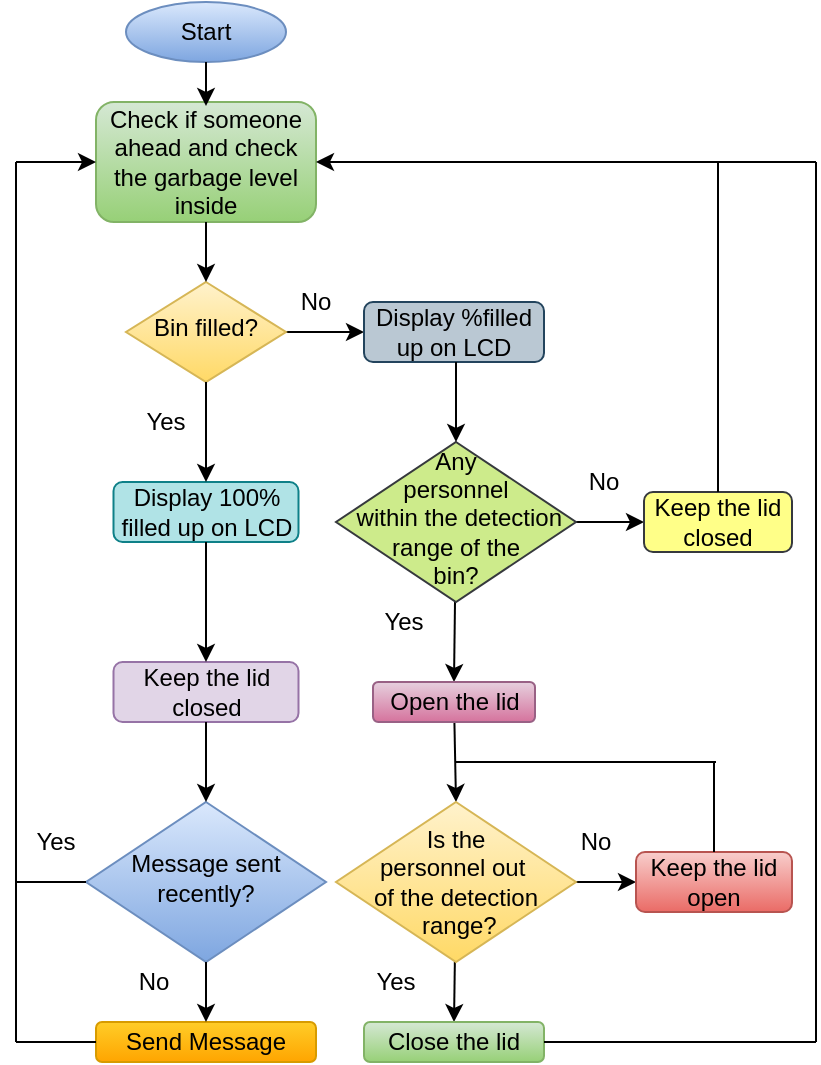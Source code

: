 <mxfile version="12.9.6" type="google" pages="2"><diagram id="C5RBs43oDa-KdzZeNtuy" name="Page-1"><mxGraphModel dx="1038" dy="580" grid="1" gridSize="10" guides="1" tooltips="1" connect="1" arrows="1" fold="1" page="1" pageScale="1" pageWidth="827" pageHeight="1169" math="0" shadow="0"><root><mxCell id="WIyWlLk6GJQsqaUBKTNV-0"/><mxCell id="WIyWlLk6GJQsqaUBKTNV-1" parent="WIyWlLk6GJQsqaUBKTNV-0"/><mxCell id="JhQTygfk8RkImjvZcpvd-46" style="edgeStyle=none;rounded=0;orthogonalLoop=1;jettySize=auto;html=1;entryX=0;entryY=0.5;entryDx=0;entryDy=0;" parent="WIyWlLk6GJQsqaUBKTNV-1" source="WIyWlLk6GJQsqaUBKTNV-6" target="JhQTygfk8RkImjvZcpvd-6" edge="1"><mxGeometry relative="1" as="geometry"/></mxCell><mxCell id="WIyWlLk6GJQsqaUBKTNV-6" value="Bin filled?" style="rhombus;whiteSpace=wrap;html=1;shadow=0;fontFamily=Helvetica;fontSize=12;align=center;strokeWidth=1;spacing=6;spacingTop=-4;fillColor=#fff2cc;strokeColor=#d6b656;gradientColor=#ffd966;" parent="WIyWlLk6GJQsqaUBKTNV-1" vertex="1"><mxGeometry x="175" y="350" width="80" height="50" as="geometry"/></mxCell><mxCell id="WIyWlLk6GJQsqaUBKTNV-10" value="Message sent recently?" style="rhombus;whiteSpace=wrap;html=1;shadow=0;fontFamily=Helvetica;fontSize=12;align=center;strokeWidth=1;spacing=6;spacingTop=-4;gradientColor=#7ea6e0;fillColor=#dae8fc;strokeColor=#6c8ebf;" parent="WIyWlLk6GJQsqaUBKTNV-1" vertex="1"><mxGeometry x="155" y="610" width="120" height="80" as="geometry"/></mxCell><mxCell id="WIyWlLk6GJQsqaUBKTNV-11" value="Send Message" style="rounded=1;whiteSpace=wrap;html=1;fontSize=12;glass=0;strokeWidth=1;shadow=0;gradientColor=#ffa500;fillColor=#ffcd28;strokeColor=#d79b00;" parent="WIyWlLk6GJQsqaUBKTNV-1" vertex="1"><mxGeometry x="160" y="720" width="110" height="20" as="geometry"/></mxCell><mxCell id="GanwIeOVQIO9EZxEDEVo-0" value="Start" style="ellipse;whiteSpace=wrap;html=1;fillColor=#dae8fc;strokeColor=#6c8ebf;gradientColor=#7ea6e0;" parent="WIyWlLk6GJQsqaUBKTNV-1" vertex="1"><mxGeometry x="175" y="210" width="80" height="30" as="geometry"/></mxCell><mxCell id="GanwIeOVQIO9EZxEDEVo-2" value="Keep the lid closed" style="rounded=1;whiteSpace=wrap;html=1;fontSize=12;glass=0;strokeWidth=1;shadow=0;fillColor=#e1d5e7;strokeColor=#9673a6;" parent="WIyWlLk6GJQsqaUBKTNV-1" vertex="1"><mxGeometry x="168.75" y="540" width="92.5" height="30" as="geometry"/></mxCell><mxCell id="JhQTygfk8RkImjvZcpvd-36" style="edgeStyle=none;rounded=0;orthogonalLoop=1;jettySize=auto;html=1;entryX=0.5;entryY=0;entryDx=0;entryDy=0;" parent="WIyWlLk6GJQsqaUBKTNV-1" source="GanwIeOVQIO9EZxEDEVo-4" target="GanwIeOVQIO9EZxEDEVo-11" edge="1"><mxGeometry relative="1" as="geometry"/></mxCell><mxCell id="JhQTygfk8RkImjvZcpvd-43" style="edgeStyle=none;rounded=0;orthogonalLoop=1;jettySize=auto;html=1;entryX=0;entryY=0.5;entryDx=0;entryDy=0;" parent="WIyWlLk6GJQsqaUBKTNV-1" source="GanwIeOVQIO9EZxEDEVo-4" target="GanwIeOVQIO9EZxEDEVo-13" edge="1"><mxGeometry relative="1" as="geometry"/></mxCell><mxCell id="GanwIeOVQIO9EZxEDEVo-4" value="&lt;div&gt;Any &lt;br&gt;&lt;/div&gt;&lt;div&gt;personnel&lt;/div&gt;&amp;nbsp;within the detection range of the &lt;br&gt;bin?" style="rhombus;whiteSpace=wrap;html=1;shadow=0;fontFamily=Helvetica;fontSize=12;align=center;strokeWidth=1;spacing=6;spacingTop=-4;fillColor=#cdeb8b;strokeColor=#36393d;" parent="WIyWlLk6GJQsqaUBKTNV-1" vertex="1"><mxGeometry x="280" y="430" width="120" height="80" as="geometry"/></mxCell><mxCell id="JhQTygfk8RkImjvZcpvd-37" style="edgeStyle=none;rounded=0;orthogonalLoop=1;jettySize=auto;html=1;entryX=0.5;entryY=0;entryDx=0;entryDy=0;" parent="WIyWlLk6GJQsqaUBKTNV-1" source="GanwIeOVQIO9EZxEDEVo-11" target="JhQTygfk8RkImjvZcpvd-11" edge="1"><mxGeometry relative="1" as="geometry"/></mxCell><mxCell id="GanwIeOVQIO9EZxEDEVo-11" value="Open the lid" style="rounded=1;whiteSpace=wrap;html=1;fontSize=12;glass=0;strokeWidth=1;shadow=0;gradientColor=#d5739d;fillColor=#e6d0de;strokeColor=#996185;arcSize=13;" parent="WIyWlLk6GJQsqaUBKTNV-1" vertex="1"><mxGeometry x="298.5" y="550" width="81" height="20" as="geometry"/></mxCell><mxCell id="GanwIeOVQIO9EZxEDEVo-13" value="Keep the lid closed" style="rounded=1;whiteSpace=wrap;html=1;fontSize=12;glass=0;strokeWidth=1;shadow=0;fillColor=#ffff88;strokeColor=#36393d;" parent="WIyWlLk6GJQsqaUBKTNV-1" vertex="1"><mxGeometry x="434" y="455" width="74" height="30" as="geometry"/></mxCell><mxCell id="7HgBqXHFqB-Y6EP0mjxl-0" value="Check if someone ahead and check the garbage level inside" style="rounded=1;whiteSpace=wrap;html=1;fillColor=#d5e8d4;strokeColor=#82b366;gradientColor=#97d077;" parent="WIyWlLk6GJQsqaUBKTNV-1" vertex="1"><mxGeometry x="160" y="260" width="110" height="60" as="geometry"/></mxCell><mxCell id="JhQTygfk8RkImjvZcpvd-5" value="Display 100% filled up on LCD" style="rounded=1;whiteSpace=wrap;html=1;fillColor=#b0e3e6;strokeColor=#0e8088;" parent="WIyWlLk6GJQsqaUBKTNV-1" vertex="1"><mxGeometry x="168.75" y="450" width="92.5" height="30" as="geometry"/></mxCell><mxCell id="JhQTygfk8RkImjvZcpvd-6" value="Display %filled up on LCD" style="rounded=1;whiteSpace=wrap;html=1;fillColor=#bac8d3;strokeColor=#23445d;" parent="WIyWlLk6GJQsqaUBKTNV-1" vertex="1"><mxGeometry x="294" y="360" width="90" height="30" as="geometry"/></mxCell><mxCell id="JhQTygfk8RkImjvZcpvd-38" style="edgeStyle=none;rounded=0;orthogonalLoop=1;jettySize=auto;html=1;entryX=0.5;entryY=0;entryDx=0;entryDy=0;" parent="WIyWlLk6GJQsqaUBKTNV-1" source="JhQTygfk8RkImjvZcpvd-11" target="JhQTygfk8RkImjvZcpvd-14" edge="1"><mxGeometry relative="1" as="geometry"/></mxCell><mxCell id="JhQTygfk8RkImjvZcpvd-39" style="edgeStyle=none;rounded=0;orthogonalLoop=1;jettySize=auto;html=1;entryX=0;entryY=0.5;entryDx=0;entryDy=0;" parent="WIyWlLk6GJQsqaUBKTNV-1" source="JhQTygfk8RkImjvZcpvd-11" target="JhQTygfk8RkImjvZcpvd-12" edge="1"><mxGeometry relative="1" as="geometry"/></mxCell><mxCell id="JhQTygfk8RkImjvZcpvd-11" value="Is the &lt;br&gt;personnel out&amp;nbsp;&lt;br&gt;of the detection&lt;br&gt;&amp;nbsp;range?" style="rhombus;whiteSpace=wrap;html=1;gradientColor=#ffd966;fillColor=#fff2cc;strokeColor=#d6b656;" parent="WIyWlLk6GJQsqaUBKTNV-1" vertex="1"><mxGeometry x="280" y="610" width="120" height="80" as="geometry"/></mxCell><mxCell id="JhQTygfk8RkImjvZcpvd-12" value="Keep the lid open" style="rounded=1;whiteSpace=wrap;html=1;gradientColor=#ea6b66;fillColor=#f8cecc;strokeColor=#b85450;" parent="WIyWlLk6GJQsqaUBKTNV-1" vertex="1"><mxGeometry x="430" y="635" width="78" height="30" as="geometry"/></mxCell><mxCell id="JhQTygfk8RkImjvZcpvd-14" value="Close the lid" style="rounded=1;whiteSpace=wrap;html=1;gradientColor=#97d077;fillColor=#d5e8d4;strokeColor=#82b366;" parent="WIyWlLk6GJQsqaUBKTNV-1" vertex="1"><mxGeometry x="294" y="720" width="90" height="20" as="geometry"/></mxCell><mxCell id="JhQTygfk8RkImjvZcpvd-16" value="" style="endArrow=classic;html=1;exitX=0.5;exitY=1;exitDx=0;exitDy=0;entryX=0.5;entryY=0;entryDx=0;entryDy=0;" parent="WIyWlLk6GJQsqaUBKTNV-1" source="7HgBqXHFqB-Y6EP0mjxl-0" target="WIyWlLk6GJQsqaUBKTNV-6" edge="1"><mxGeometry width="50" height="50" relative="1" as="geometry"><mxPoint x="260" y="510" as="sourcePoint"/><mxPoint x="310" y="460" as="targetPoint"/></mxGeometry></mxCell><mxCell id="JhQTygfk8RkImjvZcpvd-17" value="" style="endArrow=classic;html=1;exitX=0.5;exitY=1;exitDx=0;exitDy=0;entryX=0.5;entryY=0;entryDx=0;entryDy=0;" parent="WIyWlLk6GJQsqaUBKTNV-1" source="WIyWlLk6GJQsqaUBKTNV-6" target="JhQTygfk8RkImjvZcpvd-5" edge="1"><mxGeometry width="50" height="50" relative="1" as="geometry"><mxPoint x="260" y="510" as="sourcePoint"/><mxPoint x="310" y="460" as="targetPoint"/></mxGeometry></mxCell><mxCell id="JhQTygfk8RkImjvZcpvd-19" style="edgeStyle=none;rounded=0;orthogonalLoop=1;jettySize=auto;html=1;entryX=0.5;entryY=0;entryDx=0;entryDy=0;" parent="WIyWlLk6GJQsqaUBKTNV-1" source="GanwIeOVQIO9EZxEDEVo-2" target="GanwIeOVQIO9EZxEDEVo-2" edge="1"><mxGeometry relative="1" as="geometry"/></mxCell><mxCell id="JhQTygfk8RkImjvZcpvd-20" value="" style="endArrow=classic;html=1;exitX=0.5;exitY=1;exitDx=0;exitDy=0;entryX=0.5;entryY=0;entryDx=0;entryDy=0;" parent="WIyWlLk6GJQsqaUBKTNV-1" source="JhQTygfk8RkImjvZcpvd-5" target="GanwIeOVQIO9EZxEDEVo-2" edge="1"><mxGeometry width="50" height="50" relative="1" as="geometry"><mxPoint x="260" y="510" as="sourcePoint"/><mxPoint x="310" y="460" as="targetPoint"/></mxGeometry></mxCell><mxCell id="JhQTygfk8RkImjvZcpvd-21" value="" style="endArrow=classic;html=1;exitX=0.5;exitY=1;exitDx=0;exitDy=0;entryX=0.5;entryY=0;entryDx=0;entryDy=0;" parent="WIyWlLk6GJQsqaUBKTNV-1" source="GanwIeOVQIO9EZxEDEVo-2" target="WIyWlLk6GJQsqaUBKTNV-10" edge="1"><mxGeometry width="50" height="50" relative="1" as="geometry"><mxPoint x="260" y="510" as="sourcePoint"/><mxPoint x="310" y="460" as="targetPoint"/></mxGeometry></mxCell><mxCell id="JhQTygfk8RkImjvZcpvd-23" value="" style="endArrow=classic;html=1;exitX=0.5;exitY=1;exitDx=0;exitDy=0;entryX=0.5;entryY=0;entryDx=0;entryDy=0;" parent="WIyWlLk6GJQsqaUBKTNV-1" source="WIyWlLk6GJQsqaUBKTNV-10" target="WIyWlLk6GJQsqaUBKTNV-11" edge="1"><mxGeometry width="50" height="50" relative="1" as="geometry"><mxPoint x="260" y="590" as="sourcePoint"/><mxPoint x="310" y="540" as="targetPoint"/></mxGeometry></mxCell><mxCell id="JhQTygfk8RkImjvZcpvd-24" value="" style="endArrow=none;html=1;exitX=0;exitY=0.5;exitDx=0;exitDy=0;" parent="WIyWlLk6GJQsqaUBKTNV-1" source="WIyWlLk6GJQsqaUBKTNV-10" edge="1"><mxGeometry width="50" height="50" relative="1" as="geometry"><mxPoint x="260" y="590" as="sourcePoint"/><mxPoint x="120" y="650" as="targetPoint"/></mxGeometry></mxCell><mxCell id="JhQTygfk8RkImjvZcpvd-27" value="" style="endArrow=none;html=1;" parent="WIyWlLk6GJQsqaUBKTNV-1" edge="1"><mxGeometry width="50" height="50" relative="1" as="geometry"><mxPoint x="120" y="620" as="sourcePoint"/><mxPoint x="120" y="730" as="targetPoint"/></mxGeometry></mxCell><mxCell id="JhQTygfk8RkImjvZcpvd-28" value="" style="endArrow=none;html=1;entryX=0;entryY=0.5;entryDx=0;entryDy=0;" parent="WIyWlLk6GJQsqaUBKTNV-1" target="WIyWlLk6GJQsqaUBKTNV-11" edge="1"><mxGeometry width="50" height="50" relative="1" as="geometry"><mxPoint x="120" y="730" as="sourcePoint"/><mxPoint x="310" y="540" as="targetPoint"/></mxGeometry></mxCell><mxCell id="JhQTygfk8RkImjvZcpvd-29" value="" style="endArrow=classic;html=1;exitX=0.5;exitY=1;exitDx=0;exitDy=0;" parent="WIyWlLk6GJQsqaUBKTNV-1" source="GanwIeOVQIO9EZxEDEVo-0" edge="1"><mxGeometry width="50" height="50" relative="1" as="geometry"><mxPoint x="260" y="490" as="sourcePoint"/><mxPoint x="215" y="262" as="targetPoint"/></mxGeometry></mxCell><mxCell id="JhQTygfk8RkImjvZcpvd-33" value="" style="endArrow=classic;html=1;entryX=0;entryY=0.5;entryDx=0;entryDy=0;" parent="WIyWlLk6GJQsqaUBKTNV-1" target="7HgBqXHFqB-Y6EP0mjxl-0" edge="1"><mxGeometry width="50" height="50" relative="1" as="geometry"><mxPoint x="120" y="290" as="sourcePoint"/><mxPoint x="310" y="450" as="targetPoint"/></mxGeometry></mxCell><mxCell id="JhQTygfk8RkImjvZcpvd-34" value="" style="endArrow=none;html=1;" parent="WIyWlLk6GJQsqaUBKTNV-1" edge="1"><mxGeometry width="50" height="50" relative="1" as="geometry"><mxPoint x="120" y="290" as="sourcePoint"/><mxPoint x="120" y="620" as="targetPoint"/></mxGeometry></mxCell><mxCell id="JhQTygfk8RkImjvZcpvd-35" value="" style="endArrow=classic;html=1;entryX=0.5;entryY=0;entryDx=0;entryDy=0;" parent="WIyWlLk6GJQsqaUBKTNV-1" target="GanwIeOVQIO9EZxEDEVo-4" edge="1"><mxGeometry width="50" height="50" relative="1" as="geometry"><mxPoint x="340" y="390" as="sourcePoint"/><mxPoint x="300" y="460" as="targetPoint"/></mxGeometry></mxCell><mxCell id="JhQTygfk8RkImjvZcpvd-44" value="" style="endArrow=none;html=1;" parent="WIyWlLk6GJQsqaUBKTNV-1" edge="1"><mxGeometry width="50" height="50" relative="1" as="geometry"><mxPoint x="520" y="290" as="sourcePoint"/><mxPoint x="340" y="290" as="targetPoint"/></mxGeometry></mxCell><mxCell id="JhQTygfk8RkImjvZcpvd-45" value="" style="endArrow=classic;html=1;entryX=1;entryY=0.5;entryDx=0;entryDy=0;" parent="WIyWlLk6GJQsqaUBKTNV-1" target="7HgBqXHFqB-Y6EP0mjxl-0" edge="1"><mxGeometry width="50" height="50" relative="1" as="geometry"><mxPoint x="340" y="290" as="sourcePoint"/><mxPoint x="300" y="490" as="targetPoint"/></mxGeometry></mxCell><mxCell id="JhQTygfk8RkImjvZcpvd-47" value="" style="endArrow=none;html=1;" parent="WIyWlLk6GJQsqaUBKTNV-1" edge="1"><mxGeometry width="50" height="50" relative="1" as="geometry"><mxPoint x="520" y="730" as="sourcePoint"/><mxPoint x="520" y="290" as="targetPoint"/></mxGeometry></mxCell><mxCell id="JhQTygfk8RkImjvZcpvd-48" value="" style="endArrow=none;html=1;entryX=1;entryY=0.5;entryDx=0;entryDy=0;" parent="WIyWlLk6GJQsqaUBKTNV-1" target="JhQTygfk8RkImjvZcpvd-14" edge="1"><mxGeometry width="50" height="50" relative="1" as="geometry"><mxPoint x="520" y="730" as="sourcePoint"/><mxPoint x="300" y="490" as="targetPoint"/></mxGeometry></mxCell><mxCell id="JhQTygfk8RkImjvZcpvd-49" value="" style="endArrow=none;html=1;entryX=0.5;entryY=0;entryDx=0;entryDy=0;" parent="WIyWlLk6GJQsqaUBKTNV-1" target="GanwIeOVQIO9EZxEDEVo-13" edge="1"><mxGeometry width="50" height="50" relative="1" as="geometry"><mxPoint x="471" y="290" as="sourcePoint"/><mxPoint x="300" y="490" as="targetPoint"/></mxGeometry></mxCell><mxCell id="JhQTygfk8RkImjvZcpvd-50" value="Yes" style="text;html=1;strokeColor=none;fillColor=none;align=center;verticalAlign=middle;whiteSpace=wrap;rounded=0;" parent="WIyWlLk6GJQsqaUBKTNV-1" vertex="1"><mxGeometry x="175" y="410" width="40" height="20" as="geometry"/></mxCell><mxCell id="JhQTygfk8RkImjvZcpvd-51" value="No" style="text;html=1;strokeColor=none;fillColor=none;align=center;verticalAlign=middle;whiteSpace=wrap;rounded=0;" parent="WIyWlLk6GJQsqaUBKTNV-1" vertex="1"><mxGeometry x="250" y="350" width="40" height="20" as="geometry"/></mxCell><mxCell id="JhQTygfk8RkImjvZcpvd-52" value="No" style="text;html=1;strokeColor=none;fillColor=none;align=center;verticalAlign=middle;whiteSpace=wrap;rounded=0;" parent="WIyWlLk6GJQsqaUBKTNV-1" vertex="1"><mxGeometry x="394" y="440" width="40" height="20" as="geometry"/></mxCell><mxCell id="JhQTygfk8RkImjvZcpvd-53" value="Yes" style="text;html=1;strokeColor=none;fillColor=none;align=center;verticalAlign=middle;whiteSpace=wrap;rounded=0;" parent="WIyWlLk6GJQsqaUBKTNV-1" vertex="1"><mxGeometry x="294" y="510" width="40" height="20" as="geometry"/></mxCell><mxCell id="JhQTygfk8RkImjvZcpvd-56" value="Yes" style="text;html=1;strokeColor=none;fillColor=none;align=center;verticalAlign=middle;whiteSpace=wrap;rounded=0;" parent="WIyWlLk6GJQsqaUBKTNV-1" vertex="1"><mxGeometry x="120" y="620" width="40" height="20" as="geometry"/></mxCell><mxCell id="JhQTygfk8RkImjvZcpvd-57" value="No" style="text;html=1;strokeColor=none;fillColor=none;align=center;verticalAlign=middle;whiteSpace=wrap;rounded=0;" parent="WIyWlLk6GJQsqaUBKTNV-1" vertex="1"><mxGeometry x="169" y="690" width="40" height="20" as="geometry"/></mxCell><mxCell id="JhQTygfk8RkImjvZcpvd-58" value="No" style="text;html=1;strokeColor=none;fillColor=none;align=center;verticalAlign=middle;whiteSpace=wrap;rounded=0;" parent="WIyWlLk6GJQsqaUBKTNV-1" vertex="1"><mxGeometry x="390" y="620" width="40" height="20" as="geometry"/></mxCell><mxCell id="JhQTygfk8RkImjvZcpvd-59" value="Yes" style="text;html=1;strokeColor=none;fillColor=none;align=center;verticalAlign=middle;whiteSpace=wrap;rounded=0;" parent="WIyWlLk6GJQsqaUBKTNV-1" vertex="1"><mxGeometry x="290" y="690" width="40" height="20" as="geometry"/></mxCell><mxCell id="JhQTygfk8RkImjvZcpvd-60" value="" style="endArrow=none;html=1;exitX=0.5;exitY=0;exitDx=0;exitDy=0;" parent="WIyWlLk6GJQsqaUBKTNV-1" source="JhQTygfk8RkImjvZcpvd-12" edge="1"><mxGeometry width="50" height="50" relative="1" as="geometry"><mxPoint x="130" y="500" as="sourcePoint"/><mxPoint x="469" y="590" as="targetPoint"/></mxGeometry></mxCell><mxCell id="JhQTygfk8RkImjvZcpvd-61" value="" style="endArrow=none;html=1;" parent="WIyWlLk6GJQsqaUBKTNV-1" edge="1"><mxGeometry width="50" height="50" relative="1" as="geometry"><mxPoint x="340" y="590" as="sourcePoint"/><mxPoint x="470" y="590" as="targetPoint"/></mxGeometry></mxCell></root></mxGraphModel></diagram><diagram id="ESpNXOE5p4Osmaf53tEB" name="Page-2"><mxGraphModel dx="1038" dy="580" grid="1" gridSize="10" guides="1" tooltips="1" connect="1" arrows="1" fold="1" page="1" pageScale="1" pageWidth="850" pageHeight="1100" math="0" shadow="0"><root><mxCell id="8TjT0O7lMoWdguqthfvj-0"/><mxCell id="8TjT0O7lMoWdguqthfvj-1" parent="8TjT0O7lMoWdguqthfvj-0"/><mxCell id="8TjT0O7lMoWdguqthfvj-3" value="" style="rounded=0;whiteSpace=wrap;html=1;fillColor=#a20025;strokeColor=#6F0000;fontColor=#ffffff;" vertex="1" parent="8TjT0O7lMoWdguqthfvj-1"><mxGeometry x="330" y="280" width="180" height="70" as="geometry"/></mxCell><mxCell id="8TjT0O7lMoWdguqthfvj-7" value="" style="endArrow=none;html=1;exitX=0;exitY=0;exitDx=0;exitDy=0;" edge="1" parent="8TjT0O7lMoWdguqthfvj-1" source="8TjT0O7lMoWdguqthfvj-3"><mxGeometry width="50" height="50" relative="1" as="geometry"><mxPoint x="400" y="320" as="sourcePoint"/><mxPoint x="330" y="150" as="targetPoint"/></mxGeometry></mxCell><mxCell id="8TjT0O7lMoWdguqthfvj-8" value="" style="endArrow=none;html=1;exitX=1;exitY=0;exitDx=0;exitDy=0;" edge="1" parent="8TjT0O7lMoWdguqthfvj-1" source="8TjT0O7lMoWdguqthfvj-3"><mxGeometry width="50" height="50" relative="1" as="geometry"><mxPoint x="400" y="320" as="sourcePoint"/><mxPoint x="510" y="100" as="targetPoint"/></mxGeometry></mxCell><mxCell id="8TjT0O7lMoWdguqthfvj-10" value="" style="endArrow=none;html=1;" edge="1" parent="8TjT0O7lMoWdguqthfvj-1"><mxGeometry width="50" height="50" relative="1" as="geometry"><mxPoint x="390" y="100" as="sourcePoint"/><mxPoint x="510" y="100" as="targetPoint"/></mxGeometry></mxCell><mxCell id="8TjT0O7lMoWdguqthfvj-11" value="" style="endArrow=none;html=1;" edge="1" parent="8TjT0O7lMoWdguqthfvj-1"><mxGeometry width="50" height="50" relative="1" as="geometry"><mxPoint x="330" y="150" as="sourcePoint"/><mxPoint x="390" y="100" as="targetPoint"/><Array as="points"><mxPoint x="360" y="130"/></Array></mxGeometry></mxCell><mxCell id="8TjT0O7lMoWdguqthfvj-13" value="" style="shape=card;whiteSpace=wrap;html=1;fillColor=#008a00;strokeColor=#005700;fontColor=#ffffff;" vertex="1" parent="8TjT0O7lMoWdguqthfvj-1"><mxGeometry x="320" y="150" width="10" height="210" as="geometry"/></mxCell><mxCell id="8TjT0O7lMoWdguqthfvj-14" value="" style="rounded=0;whiteSpace=wrap;html=1;fillColor=#008a00;strokeColor=#005700;fontColor=#ffffff;" vertex="1" parent="8TjT0O7lMoWdguqthfvj-1"><mxGeometry x="330" y="350" width="180" height="10" as="geometry"/></mxCell><mxCell id="8TjT0O7lMoWdguqthfvj-16" value="" style="rounded=0;whiteSpace=wrap;html=1;fillColor=#008a00;strokeColor=#005700;fontColor=#ffffff;" vertex="1" parent="8TjT0O7lMoWdguqthfvj-1"><mxGeometry x="510" y="90" width="10" height="270" as="geometry"/></mxCell><mxCell id="8TjT0O7lMoWdguqthfvj-17" value="" style="shape=card;whiteSpace=wrap;html=1;fillColor=#008a00;strokeColor=#005700;fontColor=#ffffff;" vertex="1" parent="8TjT0O7lMoWdguqthfvj-1"><mxGeometry x="390" y="90" width="120" height="10" as="geometry"/></mxCell></root></mxGraphModel></diagram></mxfile>
